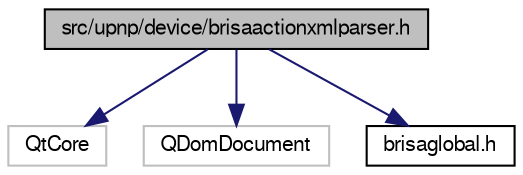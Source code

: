 digraph G
{
  bgcolor="transparent";
  edge [fontname="FreeSans",fontsize="10",labelfontname="FreeSans",labelfontsize="10"];
  node [fontname="FreeSans",fontsize="10",shape=record];
  Node1 [label="src/upnp/device/brisaactionxmlparser.h",height=0.2,width=0.4,color="black", fillcolor="grey75", style="filled" fontcolor="black"];
  Node1 -> Node2 [color="midnightblue",fontsize="10",style="solid"];
  Node2 [label="QtCore",height=0.2,width=0.4,color="grey75"];
  Node1 -> Node3 [color="midnightblue",fontsize="10",style="solid"];
  Node3 [label="QDomDocument",height=0.2,width=0.4,color="grey75"];
  Node1 -> Node4 [color="midnightblue",fontsize="10",style="solid"];
  Node4 [label="brisaglobal.h",height=0.2,width=0.4,color="black",URL="$brisaglobal_8h.html"];
}
